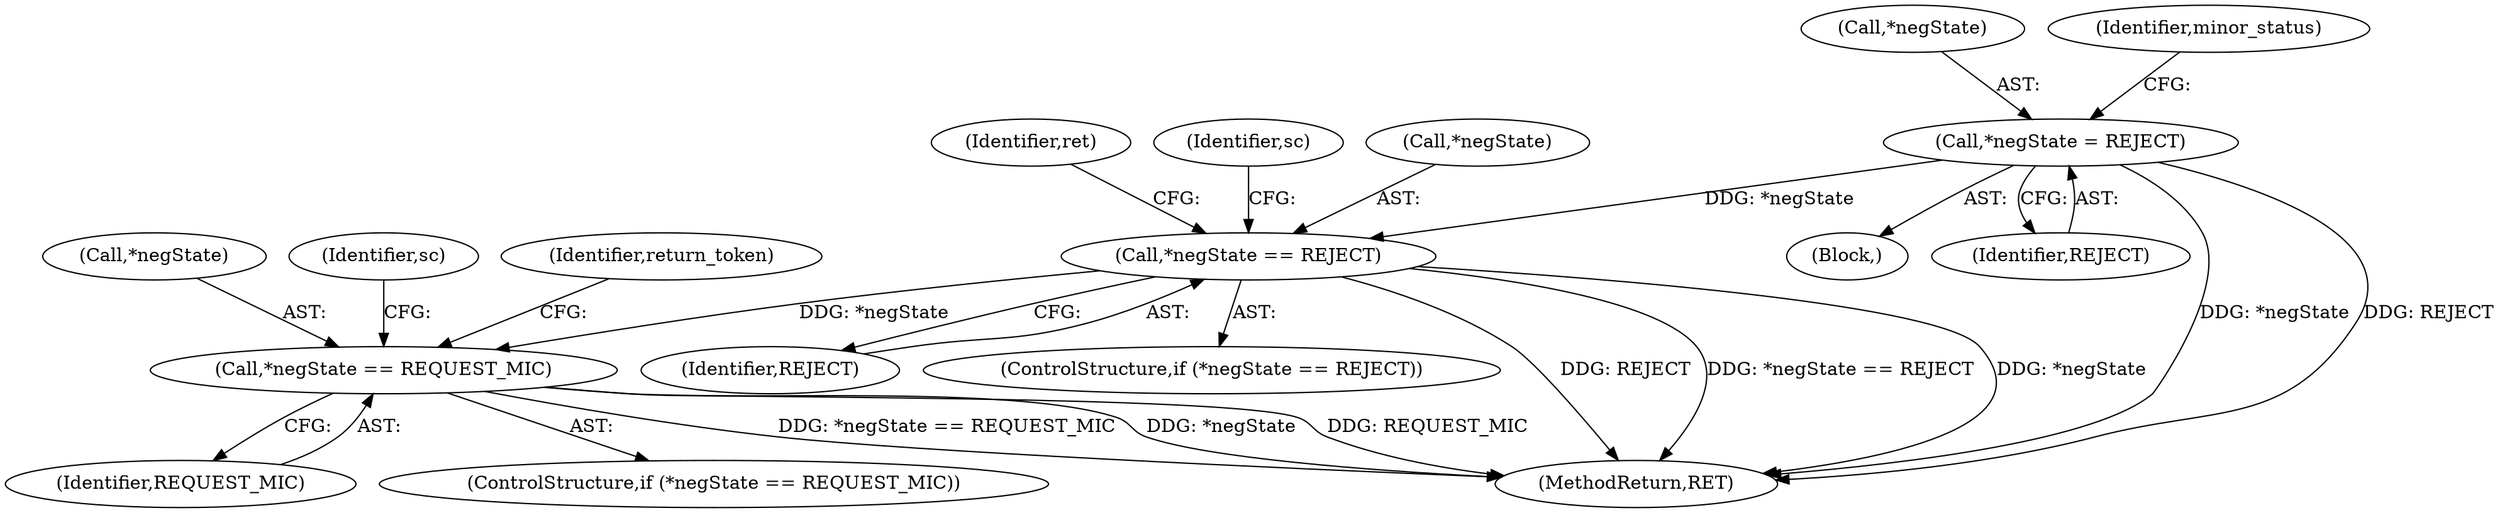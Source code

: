 digraph "0_krb5_b51b33f2bc5d1497ddf5bd107f791c101695000d_0@pointer" {
"1000151" [label="(Call,*negState = REJECT)"];
"1000203" [label="(Call,*negState == REJECT)"];
"1000280" [label="(Call,*negState == REQUEST_MIC)"];
"1000152" [label="(Call,*negState)"];
"1000110" [label="(Block,)"];
"1000203" [label="(Call,*negState == REJECT)"];
"1000206" [label="(Identifier,REJECT)"];
"1000209" [label="(Identifier,ret)"];
"1000281" [label="(Call,*negState)"];
"1000286" [label="(Identifier,sc)"];
"1000202" [label="(ControlStructure,if (*negState == REJECT))"];
"1000283" [label="(Identifier,REQUEST_MIC)"];
"1000154" [label="(Identifier,REJECT)"];
"1000331" [label="(MethodReturn,RET)"];
"1000213" [label="(Identifier,sc)"];
"1000279" [label="(ControlStructure,if (*negState == REQUEST_MIC))"];
"1000204" [label="(Call,*negState)"];
"1000291" [label="(Identifier,return_token)"];
"1000151" [label="(Call,*negState = REJECT)"];
"1000280" [label="(Call,*negState == REQUEST_MIC)"];
"1000157" [label="(Identifier,minor_status)"];
"1000151" -> "1000110"  [label="AST: "];
"1000151" -> "1000154"  [label="CFG: "];
"1000152" -> "1000151"  [label="AST: "];
"1000154" -> "1000151"  [label="AST: "];
"1000157" -> "1000151"  [label="CFG: "];
"1000151" -> "1000331"  [label="DDG: *negState"];
"1000151" -> "1000331"  [label="DDG: REJECT"];
"1000151" -> "1000203"  [label="DDG: *negState"];
"1000203" -> "1000202"  [label="AST: "];
"1000203" -> "1000206"  [label="CFG: "];
"1000204" -> "1000203"  [label="AST: "];
"1000206" -> "1000203"  [label="AST: "];
"1000209" -> "1000203"  [label="CFG: "];
"1000213" -> "1000203"  [label="CFG: "];
"1000203" -> "1000331"  [label="DDG: REJECT"];
"1000203" -> "1000331"  [label="DDG: *negState == REJECT"];
"1000203" -> "1000331"  [label="DDG: *negState"];
"1000203" -> "1000280"  [label="DDG: *negState"];
"1000280" -> "1000279"  [label="AST: "];
"1000280" -> "1000283"  [label="CFG: "];
"1000281" -> "1000280"  [label="AST: "];
"1000283" -> "1000280"  [label="AST: "];
"1000286" -> "1000280"  [label="CFG: "];
"1000291" -> "1000280"  [label="CFG: "];
"1000280" -> "1000331"  [label="DDG: *negState == REQUEST_MIC"];
"1000280" -> "1000331"  [label="DDG: *negState"];
"1000280" -> "1000331"  [label="DDG: REQUEST_MIC"];
}
